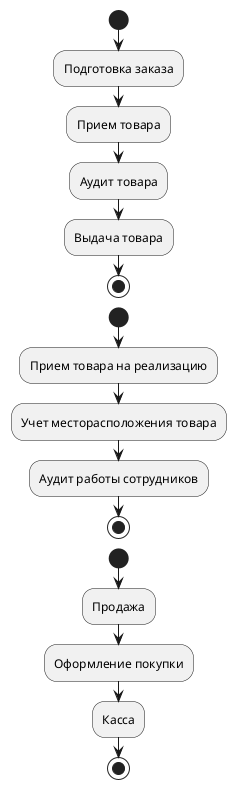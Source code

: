 @startuml

start 
 :Подготовка заказа; 
 :Прием товара; 
 :Аудит товара; 
 :Выдача товара;
stop

start 
 :Прием товара на реализацию; 
 :Учет месторасположения товара; 
 :Аудит работы сотрудников;
stop
 
start 
 :Продажа; 
 :Оформление покупки; 
 :Касса; 
stop

@enduml